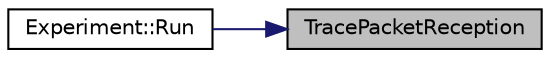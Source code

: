 digraph "TracePacketReception"
{
 // LATEX_PDF_SIZE
  edge [fontname="Helvetica",fontsize="10",labelfontname="Helvetica",labelfontsize="10"];
  node [fontname="Helvetica",fontsize="10",shape=record];
  rankdir="RL";
  Node1 [label="TracePacketReception",height=0.2,width=0.4,color="black", fillcolor="grey75", style="filled", fontcolor="black",tooltip=" "];
  Node1 -> Node2 [dir="back",color="midnightblue",fontsize="10",style="solid",fontname="Helvetica"];
  Node2 [label="Experiment::Run",height=0.2,width=0.4,color="black", fillcolor="white", style="filled",URL="$class_experiment.html#aea2adc2b4c079230a14069c409f83e87",tooltip=" "];
}
